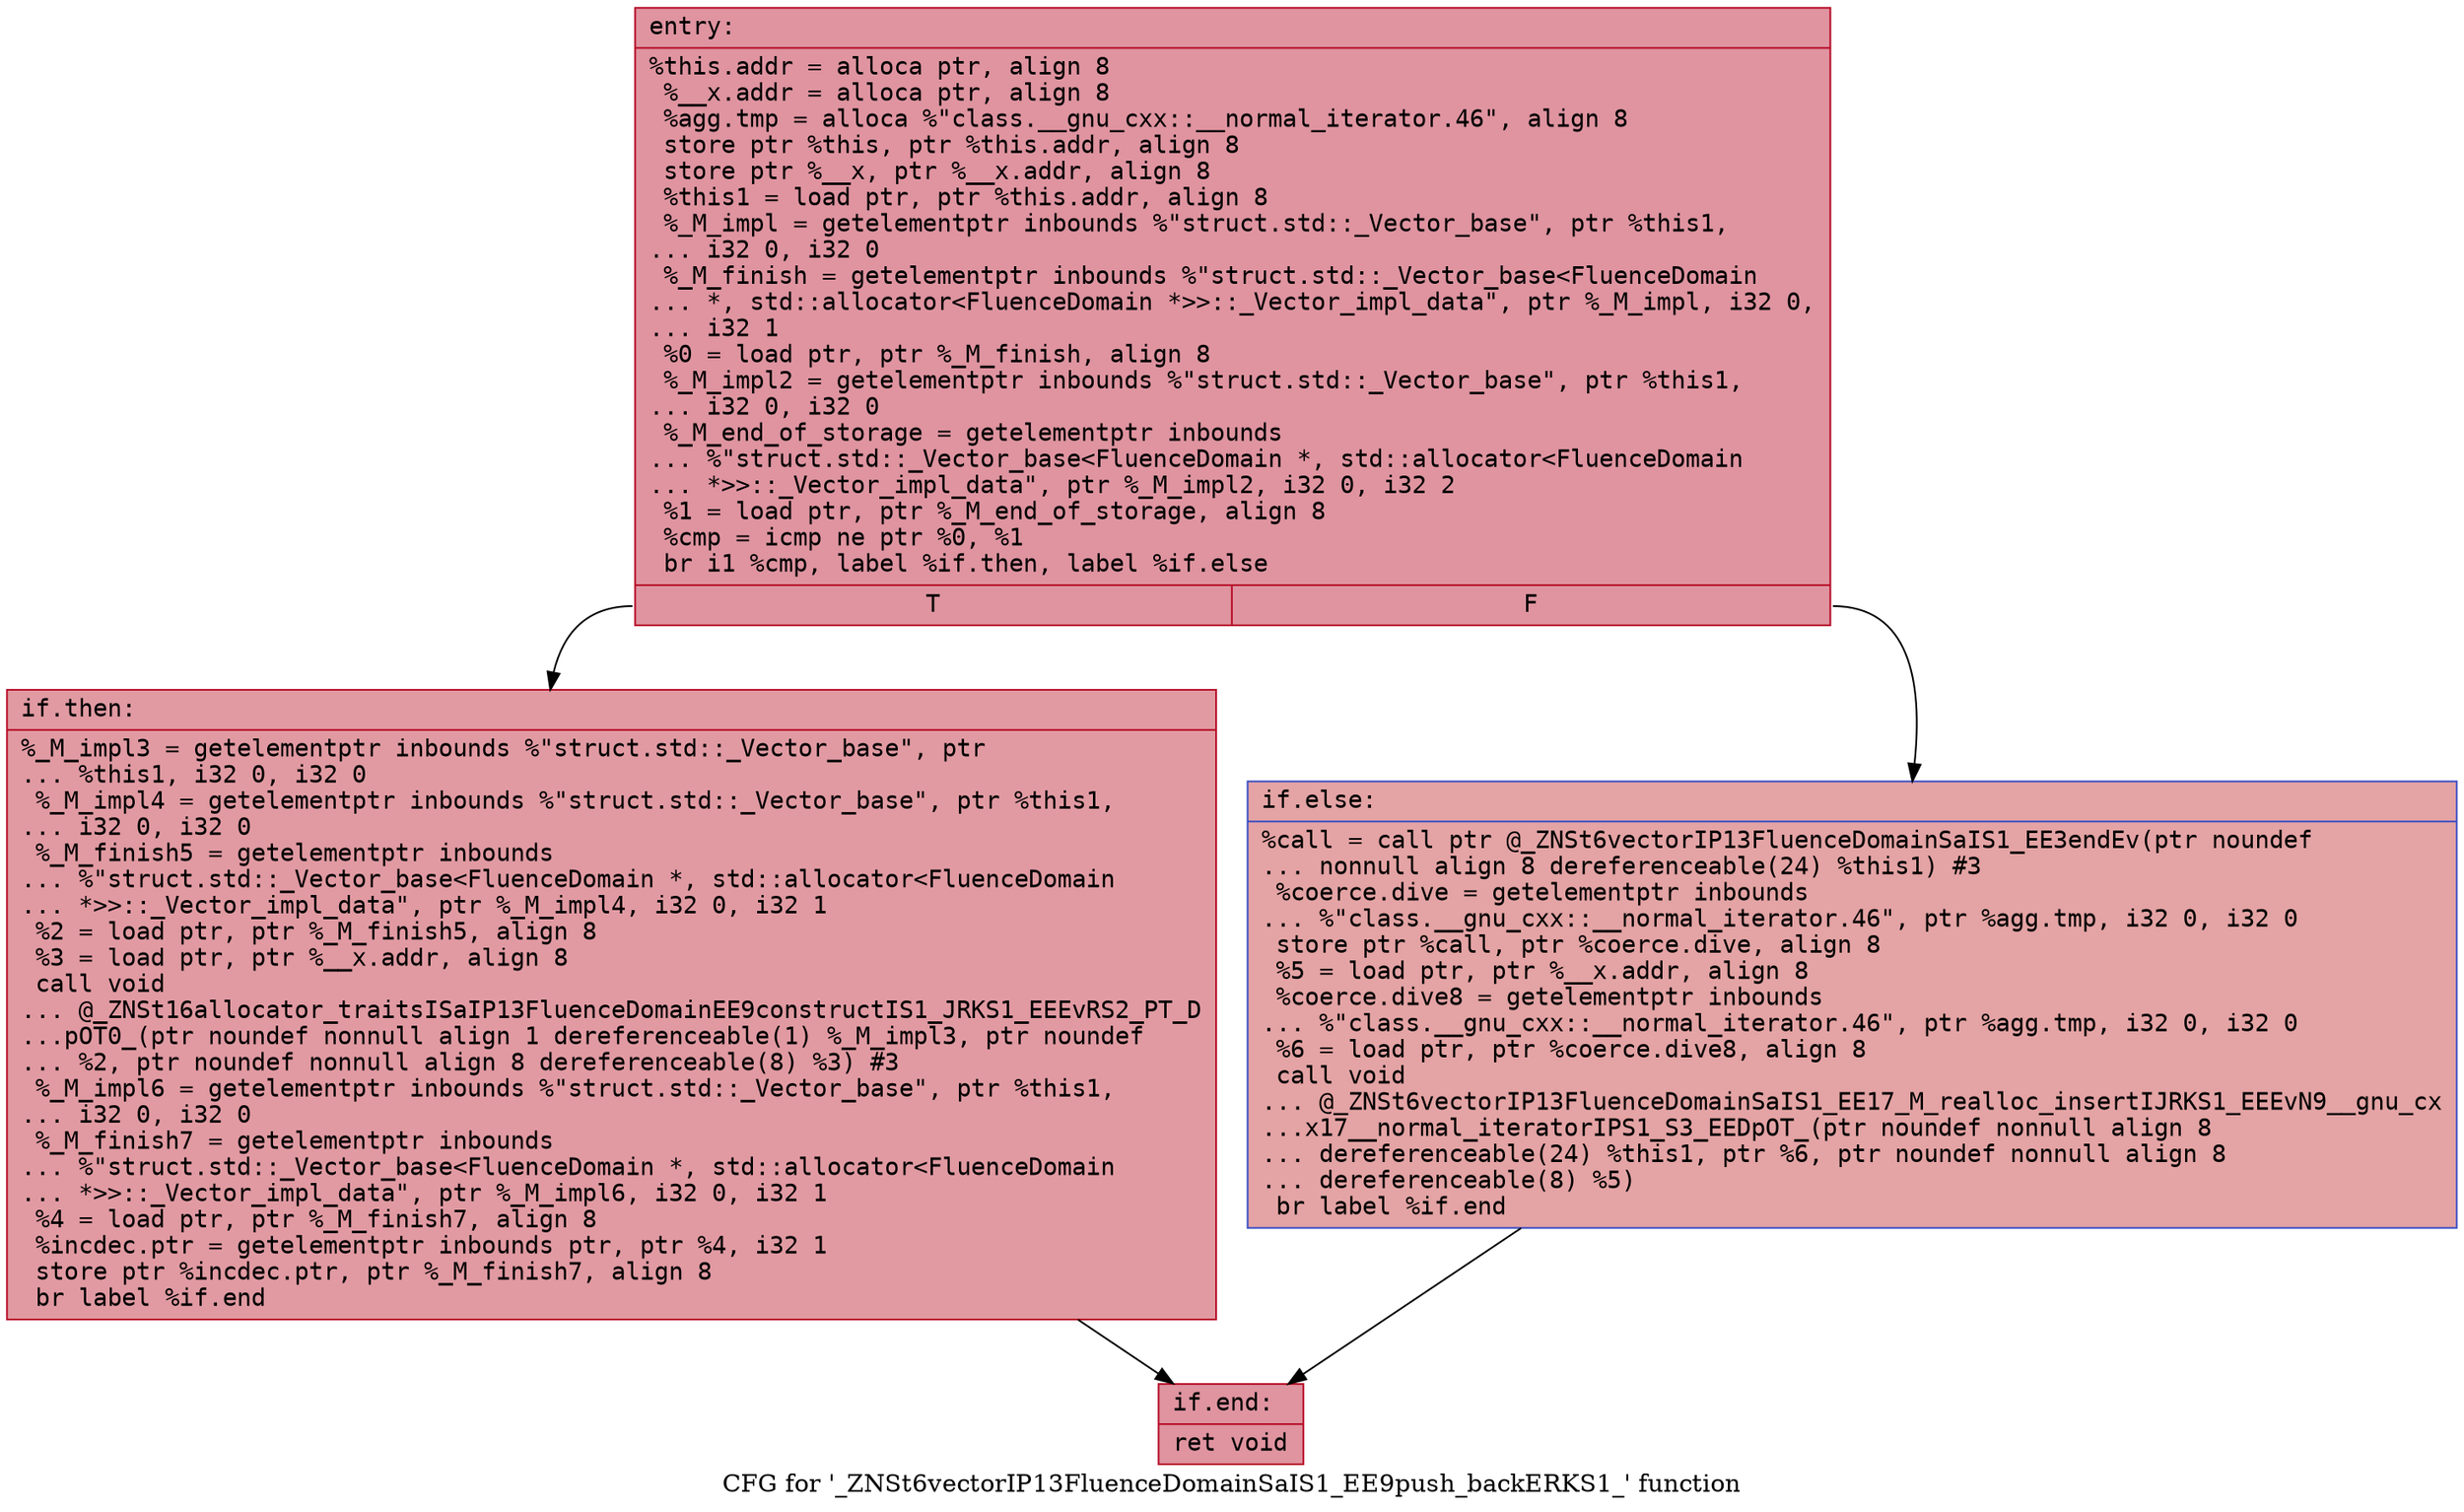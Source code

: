 digraph "CFG for '_ZNSt6vectorIP13FluenceDomainSaIS1_EE9push_backERKS1_' function" {
	label="CFG for '_ZNSt6vectorIP13FluenceDomainSaIS1_EE9push_backERKS1_' function";

	Node0x556c3c779f10 [shape=record,color="#b70d28ff", style=filled, fillcolor="#b70d2870" fontname="Courier",label="{entry:\l|  %this.addr = alloca ptr, align 8\l  %__x.addr = alloca ptr, align 8\l  %agg.tmp = alloca %\"class.__gnu_cxx::__normal_iterator.46\", align 8\l  store ptr %this, ptr %this.addr, align 8\l  store ptr %__x, ptr %__x.addr, align 8\l  %this1 = load ptr, ptr %this.addr, align 8\l  %_M_impl = getelementptr inbounds %\"struct.std::_Vector_base\", ptr %this1,\l... i32 0, i32 0\l  %_M_finish = getelementptr inbounds %\"struct.std::_Vector_base\<FluenceDomain\l... *, std::allocator\<FluenceDomain *\>\>::_Vector_impl_data\", ptr %_M_impl, i32 0,\l... i32 1\l  %0 = load ptr, ptr %_M_finish, align 8\l  %_M_impl2 = getelementptr inbounds %\"struct.std::_Vector_base\", ptr %this1,\l... i32 0, i32 0\l  %_M_end_of_storage = getelementptr inbounds\l... %\"struct.std::_Vector_base\<FluenceDomain *, std::allocator\<FluenceDomain\l... *\>\>::_Vector_impl_data\", ptr %_M_impl2, i32 0, i32 2\l  %1 = load ptr, ptr %_M_end_of_storage, align 8\l  %cmp = icmp ne ptr %0, %1\l  br i1 %cmp, label %if.then, label %if.else\l|{<s0>T|<s1>F}}"];
	Node0x556c3c779f10:s0 -> Node0x556c3c77a810[tooltip="entry -> if.then\nProbability 62.50%" ];
	Node0x556c3c779f10:s1 -> Node0x556c3c779df0[tooltip="entry -> if.else\nProbability 37.50%" ];
	Node0x556c3c77a810 [shape=record,color="#b70d28ff", style=filled, fillcolor="#bb1b2c70" fontname="Courier",label="{if.then:\l|  %_M_impl3 = getelementptr inbounds %\"struct.std::_Vector_base\", ptr\l... %this1, i32 0, i32 0\l  %_M_impl4 = getelementptr inbounds %\"struct.std::_Vector_base\", ptr %this1,\l... i32 0, i32 0\l  %_M_finish5 = getelementptr inbounds\l... %\"struct.std::_Vector_base\<FluenceDomain *, std::allocator\<FluenceDomain\l... *\>\>::_Vector_impl_data\", ptr %_M_impl4, i32 0, i32 1\l  %2 = load ptr, ptr %_M_finish5, align 8\l  %3 = load ptr, ptr %__x.addr, align 8\l  call void\l... @_ZNSt16allocator_traitsISaIP13FluenceDomainEE9constructIS1_JRKS1_EEEvRS2_PT_D\l...pOT0_(ptr noundef nonnull align 1 dereferenceable(1) %_M_impl3, ptr noundef\l... %2, ptr noundef nonnull align 8 dereferenceable(8) %3) #3\l  %_M_impl6 = getelementptr inbounds %\"struct.std::_Vector_base\", ptr %this1,\l... i32 0, i32 0\l  %_M_finish7 = getelementptr inbounds\l... %\"struct.std::_Vector_base\<FluenceDomain *, std::allocator\<FluenceDomain\l... *\>\>::_Vector_impl_data\", ptr %_M_impl6, i32 0, i32 1\l  %4 = load ptr, ptr %_M_finish7, align 8\l  %incdec.ptr = getelementptr inbounds ptr, ptr %4, i32 1\l  store ptr %incdec.ptr, ptr %_M_finish7, align 8\l  br label %if.end\l}"];
	Node0x556c3c77a810 -> Node0x556c3c77b340[tooltip="if.then -> if.end\nProbability 100.00%" ];
	Node0x556c3c779df0 [shape=record,color="#3d50c3ff", style=filled, fillcolor="#c32e3170" fontname="Courier",label="{if.else:\l|  %call = call ptr @_ZNSt6vectorIP13FluenceDomainSaIS1_EE3endEv(ptr noundef\l... nonnull align 8 dereferenceable(24) %this1) #3\l  %coerce.dive = getelementptr inbounds\l... %\"class.__gnu_cxx::__normal_iterator.46\", ptr %agg.tmp, i32 0, i32 0\l  store ptr %call, ptr %coerce.dive, align 8\l  %5 = load ptr, ptr %__x.addr, align 8\l  %coerce.dive8 = getelementptr inbounds\l... %\"class.__gnu_cxx::__normal_iterator.46\", ptr %agg.tmp, i32 0, i32 0\l  %6 = load ptr, ptr %coerce.dive8, align 8\l  call void\l... @_ZNSt6vectorIP13FluenceDomainSaIS1_EE17_M_realloc_insertIJRKS1_EEEvN9__gnu_cx\l...x17__normal_iteratorIPS1_S3_EEDpOT_(ptr noundef nonnull align 8\l... dereferenceable(24) %this1, ptr %6, ptr noundef nonnull align 8\l... dereferenceable(8) %5)\l  br label %if.end\l}"];
	Node0x556c3c779df0 -> Node0x556c3c77b340[tooltip="if.else -> if.end\nProbability 100.00%" ];
	Node0x556c3c77b340 [shape=record,color="#b70d28ff", style=filled, fillcolor="#b70d2870" fontname="Courier",label="{if.end:\l|  ret void\l}"];
}
